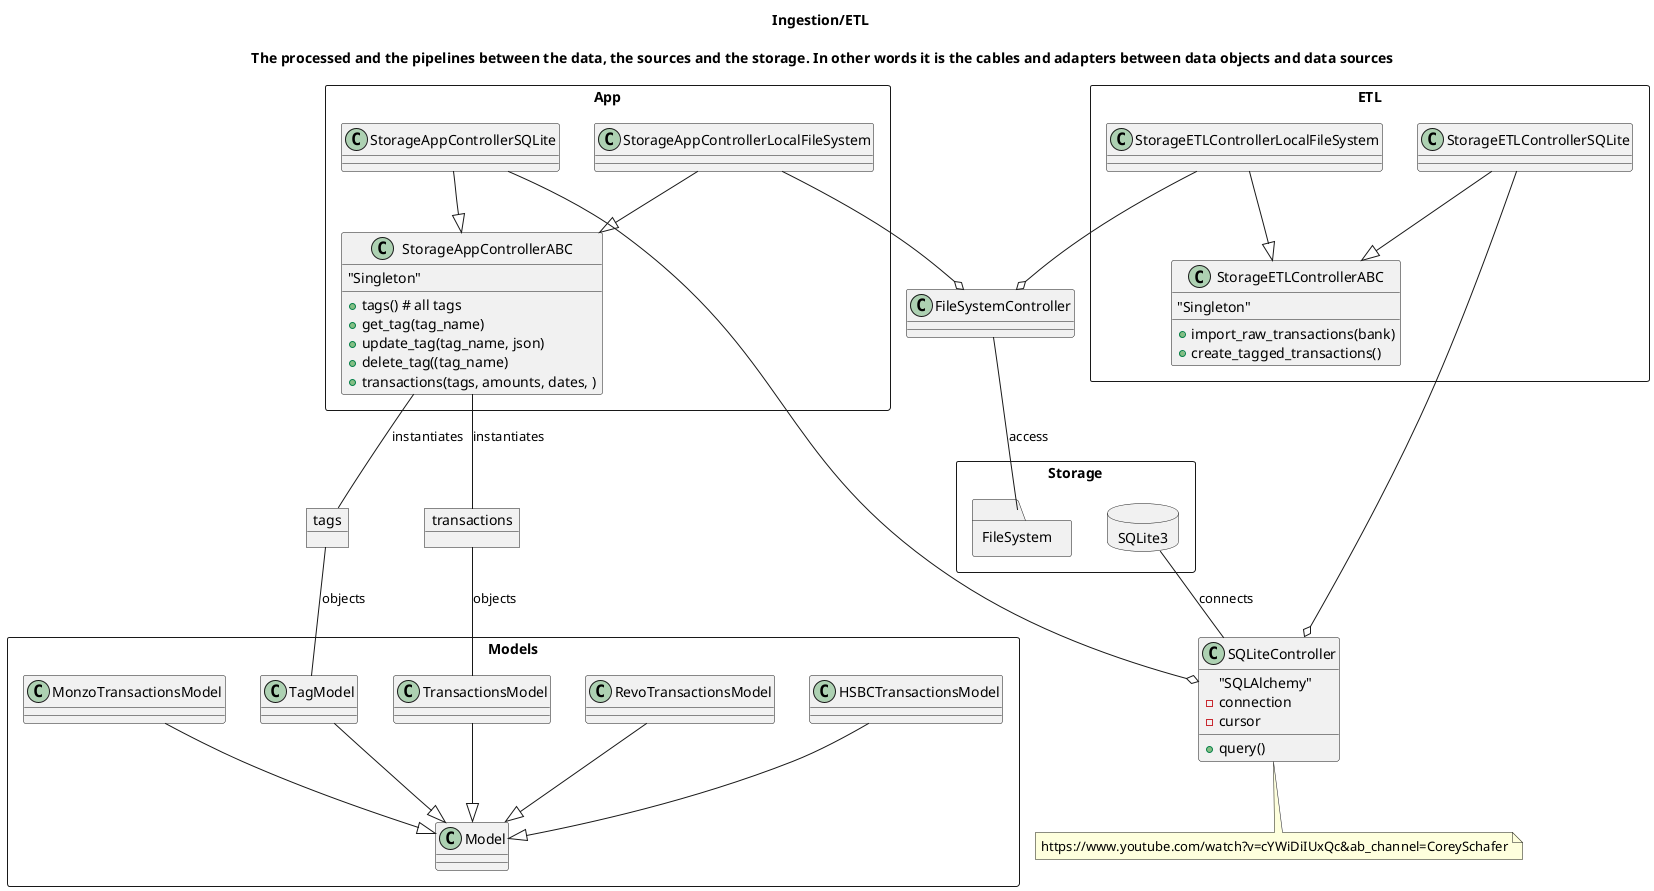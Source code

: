 @startuml

title Ingestion/ETL\n \n The processed and the pipelines between the data, the sources and the storage. In other words it is the cables and adapters between data objects and data sources

rectangle Storage {
    database sqlite3 [
    SQLite3
    ]

    folder FileSystem {
    }
}

class FileSystemController
FileSystemController -- FileSystem: access

class SQLiteController {
    "SQLAlchemy"
    - connection
    - cursor
    + query()
}
note bottom of SQLiteController
https://www.youtube.com/watch?v=cYWiDiIUxQc&ab_channel=CoreySchafer
end note


rectangle Models {
    class TagModel
    TagModel --|> Model
    class TransactionsModel
    TransactionsModel --|> Model
    class MonzoTransactionsModel
    MonzoTransactionsModel --|> Model
    class HSBCTransactionsModel
    HSBCTransactionsModel --|> Model
    class RevoTransactionsModel
    RevoTransactionsModel --|> Model
}

rectangle App {
    class StorageAppControllerABC {
        "Singleton"
        + tags() # all tags
        + get_tag(tag_name)
        + update_tag(tag_name, json)
        + delete_tag((tag_name)
        + transactions(tags, amounts, dates, )
    }
    class StorageAppControllerSQLite
    StorageAppControllerSQLite --|> StorageAppControllerABC
    StorageAppControllerSQLite --o SQLiteController

    class StorageAppControllerLocalFileSystem
    StorageAppControllerLocalFileSystem --|> StorageAppControllerABC
    StorageAppControllerLocalFileSystem --o FileSystemController
}

object tags
StorageAppControllerABC -- tags: instantiates
tags -- TagModel: objects
object transactions
StorageAppControllerABC -- transactions: instantiates
transactions -- TransactionsModel: objects

rectangle ETL {
    class StorageETLControllerABC {
        "Singleton"
        + import_raw_transactions(bank)
        + create_tagged_transactions()
    }
    class StorageETLControllerSQLite
    StorageETLControllerSQLite --|> StorageETLControllerABC
    StorageETLControllerSQLite --o SQLiteController

    class StorageETLControllerLocalFileSystem
    StorageETLControllerLocalFileSystem --|> StorageETLControllerABC
    StorageETLControllerLocalFileSystem --o FileSystemController
}

sqlite3 -- SQLiteController: connects



@enduml